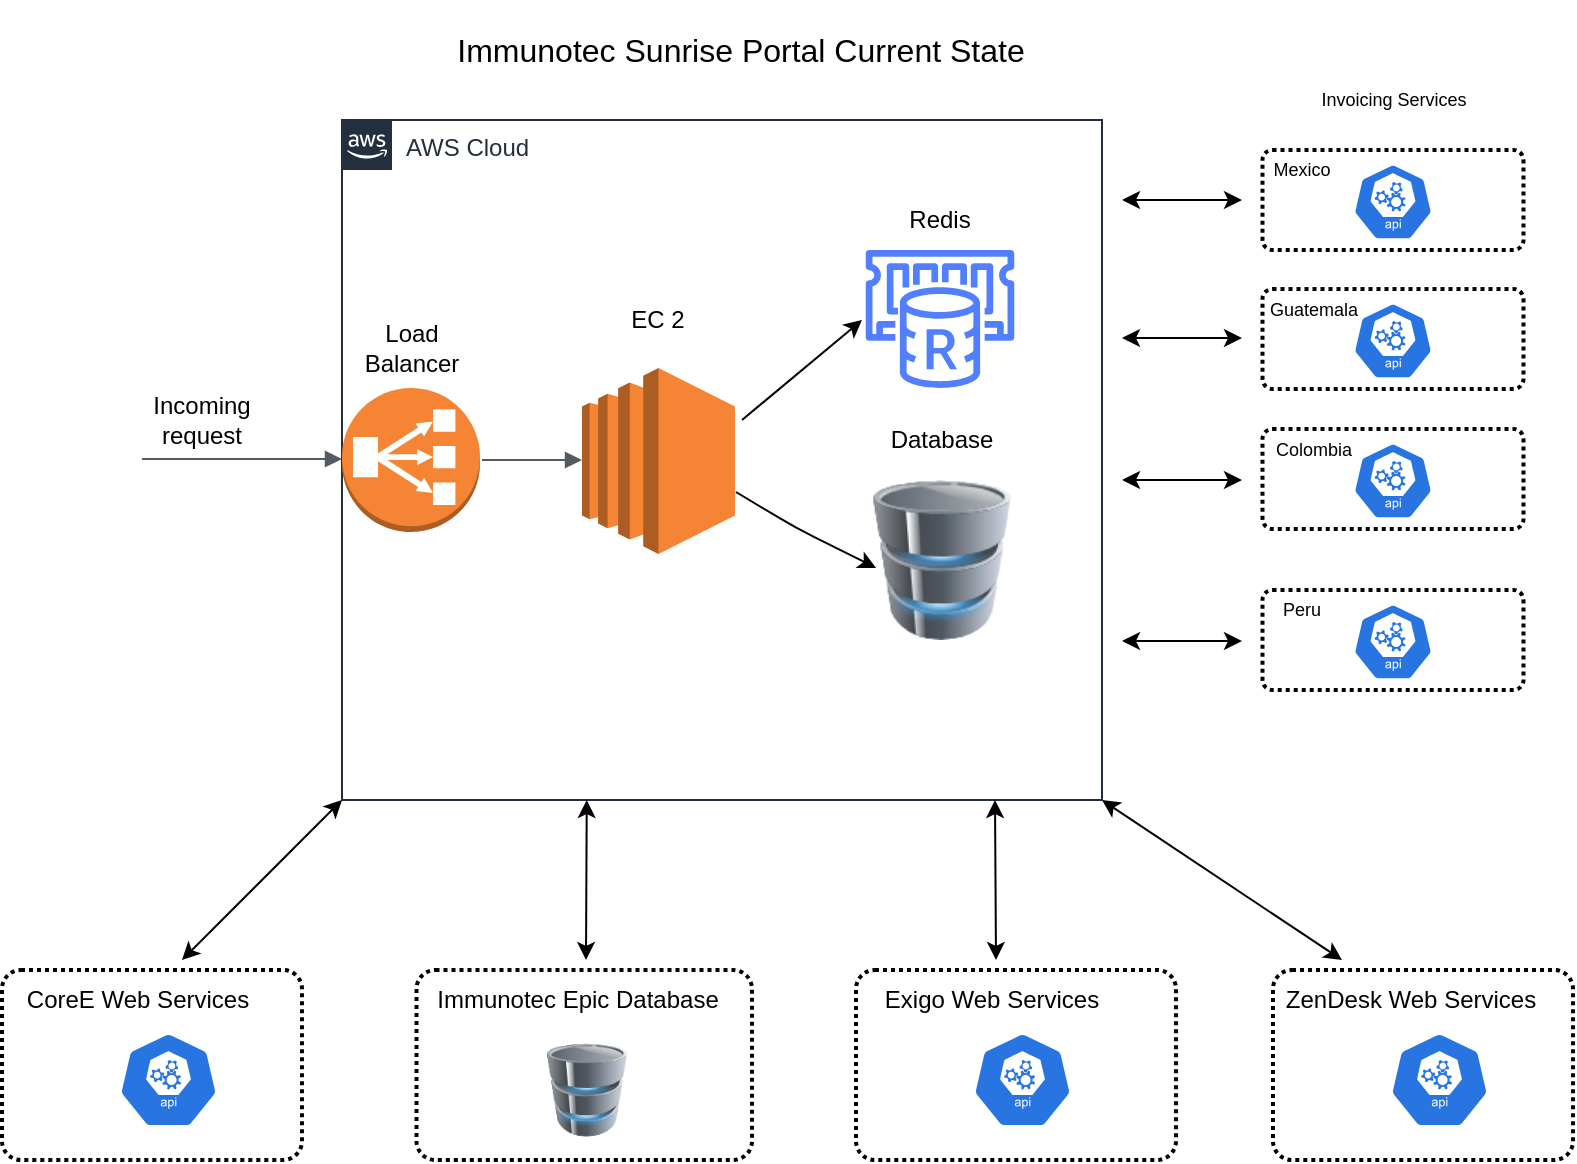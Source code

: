<mxfile version="15.0.5" type="github">
  <diagram id="cFiXvALZksI0QIa7OpRT" name="Page-1">
    <mxGraphModel dx="1306" dy="811" grid="1" gridSize="10" guides="1" tooltips="1" connect="1" arrows="1" fold="1" page="1" pageScale="1" pageWidth="850" pageHeight="1100" math="0" shadow="0">
      <root>
        <mxCell id="0" />
        <mxCell id="1" parent="0" />
        <mxCell id="X6bT7JPRpj6-fWHqidIX-1" value="AWS Cloud" style="points=[[0,0],[0.25,0],[0.5,0],[0.75,0],[1,0],[1,0.25],[1,0.5],[1,0.75],[1,1],[0.75,1],[0.5,1],[0.25,1],[0,1],[0,0.75],[0,0.5],[0,0.25]];outlineConnect=0;gradientColor=none;html=1;whiteSpace=wrap;fontSize=12;fontStyle=0;shape=mxgraph.aws4.group;grIcon=mxgraph.aws4.group_aws_cloud_alt;strokeColor=#232F3E;fillColor=none;verticalAlign=top;align=left;spacingLeft=30;fontColor=#232F3E;dashed=0;" vertex="1" parent="1">
          <mxGeometry x="200" y="70" width="380" height="340" as="geometry" />
        </mxCell>
        <mxCell id="X6bT7JPRpj6-fWHqidIX-3" value="" style="outlineConnect=0;dashed=0;verticalLabelPosition=bottom;verticalAlign=top;align=center;html=1;shape=mxgraph.aws3.classic_load_balancer;fillColor=#F58534;gradientColor=none;" vertex="1" parent="1">
          <mxGeometry x="200" y="204" width="69" height="72" as="geometry" />
        </mxCell>
        <mxCell id="X6bT7JPRpj6-fWHqidIX-4" value="" style="edgeStyle=orthogonalEdgeStyle;html=1;endArrow=block;elbow=vertical;startArrow=none;endFill=1;strokeColor=#545B64;rounded=0;" edge="1" parent="1">
          <mxGeometry width="100" relative="1" as="geometry">
            <mxPoint x="100" y="239.5" as="sourcePoint" />
            <mxPoint x="200" y="239.5" as="targetPoint" />
          </mxGeometry>
        </mxCell>
        <mxCell id="X6bT7JPRpj6-fWHqidIX-5" value="&lt;font style=&quot;font-size: 16px&quot;&gt;Immunotec Sunrise Portal Current State&lt;/font&gt;" style="text;html=1;strokeColor=none;fillColor=none;align=center;verticalAlign=middle;whiteSpace=wrap;rounded=0;" vertex="1" parent="1">
          <mxGeometry x="249" y="10" width="301" height="50" as="geometry" />
        </mxCell>
        <mxCell id="X6bT7JPRpj6-fWHqidIX-6" value="" style="outlineConnect=0;dashed=0;verticalLabelPosition=bottom;verticalAlign=top;align=center;html=1;shape=mxgraph.aws3.ec2;fillColor=#F58534;gradientColor=none;" vertex="1" parent="1">
          <mxGeometry x="320" y="194" width="76.5" height="93" as="geometry" />
        </mxCell>
        <mxCell id="X6bT7JPRpj6-fWHqidIX-7" value="" style="image;html=1;image=img/lib/clip_art/computers/Database_128x128.png" vertex="1" parent="1">
          <mxGeometry x="460" y="250" width="80" height="80" as="geometry" />
        </mxCell>
        <mxCell id="X6bT7JPRpj6-fWHqidIX-8" value="" style="outlineConnect=0;fontColor=#232F3E;gradientColor=none;fillColor=#527FFF;strokeColor=none;dashed=0;verticalLabelPosition=bottom;verticalAlign=top;align=center;html=1;fontSize=12;fontStyle=0;aspect=fixed;pointerEvents=1;shape=mxgraph.aws4.elasticache_for_redis;" vertex="1" parent="1">
          <mxGeometry x="460" y="135" width="78" height="69" as="geometry" />
        </mxCell>
        <mxCell id="X6bT7JPRpj6-fWHqidIX-9" value="Incoming request" style="text;html=1;strokeColor=none;fillColor=none;align=center;verticalAlign=middle;whiteSpace=wrap;rounded=0;" vertex="1" parent="1">
          <mxGeometry x="110" y="210" width="40" height="20" as="geometry" />
        </mxCell>
        <mxCell id="X6bT7JPRpj6-fWHqidIX-10" value="" style="edgeStyle=orthogonalEdgeStyle;html=1;endArrow=block;elbow=vertical;startArrow=none;endFill=1;strokeColor=#545B64;rounded=0;" edge="1" parent="1">
          <mxGeometry width="100" relative="1" as="geometry">
            <mxPoint x="270" y="240" as="sourcePoint" />
            <mxPoint x="320" y="240" as="targetPoint" />
            <Array as="points">
              <mxPoint x="320" y="240" />
              <mxPoint x="320" y="240" />
            </Array>
          </mxGeometry>
        </mxCell>
        <mxCell id="X6bT7JPRpj6-fWHqidIX-12" value="" style="endArrow=classic;html=1;" edge="1" parent="1">
          <mxGeometry width="50" height="50" relative="1" as="geometry">
            <mxPoint x="400" y="220" as="sourcePoint" />
            <mxPoint x="460" y="170" as="targetPoint" />
          </mxGeometry>
        </mxCell>
        <mxCell id="X6bT7JPRpj6-fWHqidIX-13" value="" style="endArrow=classic;html=1;entryX=0.737;entryY=0.941;entryDx=0;entryDy=0;entryPerimeter=0;" edge="1" parent="1">
          <mxGeometry width="50" height="50" relative="1" as="geometry">
            <mxPoint x="397" y="256" as="sourcePoint" />
            <mxPoint x="467.06" y="293.94" as="targetPoint" />
            <Array as="points">
              <mxPoint x="427" y="274" />
            </Array>
          </mxGeometry>
        </mxCell>
        <mxCell id="X6bT7JPRpj6-fWHqidIX-14" value="Load Balancer" style="text;html=1;strokeColor=none;fillColor=none;align=center;verticalAlign=middle;whiteSpace=wrap;rounded=0;" vertex="1" parent="1">
          <mxGeometry x="214.5" y="174" width="40" height="20" as="geometry" />
        </mxCell>
        <mxCell id="X6bT7JPRpj6-fWHqidIX-15" value="EC 2" style="text;html=1;strokeColor=none;fillColor=none;align=center;verticalAlign=middle;whiteSpace=wrap;rounded=0;" vertex="1" parent="1">
          <mxGeometry x="338.25" y="159.5" width="40" height="20" as="geometry" />
        </mxCell>
        <mxCell id="X6bT7JPRpj6-fWHqidIX-16" value="Redis" style="text;html=1;strokeColor=none;fillColor=none;align=center;verticalAlign=middle;whiteSpace=wrap;rounded=0;" vertex="1" parent="1">
          <mxGeometry x="479" y="110" width="40" height="20" as="geometry" />
        </mxCell>
        <mxCell id="X6bT7JPRpj6-fWHqidIX-17" value="Database" style="text;html=1;strokeColor=none;fillColor=none;align=center;verticalAlign=middle;whiteSpace=wrap;rounded=0;" vertex="1" parent="1">
          <mxGeometry x="480" y="220" width="40" height="20" as="geometry" />
        </mxCell>
        <mxCell id="X6bT7JPRpj6-fWHqidIX-20" value="" style="rounded=1;arcSize=10;dashed=1;fillColor=none;gradientColor=none;dashPattern=1 1;strokeWidth=2;" vertex="1" parent="1">
          <mxGeometry x="30" y="495" width="150" height="95" as="geometry" />
        </mxCell>
        <mxCell id="X6bT7JPRpj6-fWHqidIX-22" value="" style="rounded=1;arcSize=10;dashed=1;fillColor=none;gradientColor=none;dashPattern=1 1;strokeWidth=2;" vertex="1" parent="1">
          <mxGeometry x="237.25" y="495" width="167.75" height="95" as="geometry" />
        </mxCell>
        <mxCell id="X6bT7JPRpj6-fWHqidIX-23" value="" style="rounded=1;arcSize=10;dashed=1;fillColor=none;gradientColor=none;dashPattern=1 1;strokeWidth=2;" vertex="1" parent="1">
          <mxGeometry x="457" y="495" width="160" height="95" as="geometry" />
        </mxCell>
        <mxCell id="X6bT7JPRpj6-fWHqidIX-24" value="CoreE Web Services" style="text;html=1;strokeColor=none;fillColor=none;align=center;verticalAlign=middle;whiteSpace=wrap;rounded=0;" vertex="1" parent="1">
          <mxGeometry x="38" y="500" width="120" height="20" as="geometry" />
        </mxCell>
        <mxCell id="X6bT7JPRpj6-fWHqidIX-25" value="Immunotec Epic Database" style="text;html=1;strokeColor=none;fillColor=none;align=center;verticalAlign=middle;whiteSpace=wrap;rounded=0;" vertex="1" parent="1">
          <mxGeometry x="243" y="500" width="150" height="20" as="geometry" />
        </mxCell>
        <mxCell id="X6bT7JPRpj6-fWHqidIX-26" value="Exigo Web Services" style="text;html=1;strokeColor=none;fillColor=none;align=center;verticalAlign=middle;whiteSpace=wrap;rounded=0;" vertex="1" parent="1">
          <mxGeometry x="465" y="500" width="120" height="20" as="geometry" />
        </mxCell>
        <mxCell id="X6bT7JPRpj6-fWHqidIX-27" value="" style="html=1;dashed=0;whitespace=wrap;fillColor=#2875E2;strokeColor=#ffffff;points=[[0.005,0.63,0],[0.1,0.2,0],[0.9,0.2,0],[0.5,0,0],[0.995,0.63,0],[0.72,0.99,0],[0.5,1,0],[0.28,0.99,0]];shape=mxgraph.kubernetes.icon;prIcon=api" vertex="1" parent="1">
          <mxGeometry x="88.25" y="526" width="50" height="48" as="geometry" />
        </mxCell>
        <mxCell id="X6bT7JPRpj6-fWHqidIX-28" value="" style="html=1;dashed=0;whitespace=wrap;fillColor=#2875E2;strokeColor=#ffffff;points=[[0.005,0.63,0],[0.1,0.2,0],[0.9,0.2,0],[0.5,0,0],[0.995,0.63,0],[0.72,0.99,0],[0.5,1,0],[0.28,0.99,0]];shape=mxgraph.kubernetes.icon;prIcon=api" vertex="1" parent="1">
          <mxGeometry x="515.25" y="526" width="50" height="48" as="geometry" />
        </mxCell>
        <mxCell id="X6bT7JPRpj6-fWHqidIX-29" value="" style="image;html=1;image=img/lib/clip_art/computers/Database_128x128.png" vertex="1" parent="1">
          <mxGeometry x="302.5" y="520" width="40" height="70" as="geometry" />
        </mxCell>
        <mxCell id="X6bT7JPRpj6-fWHqidIX-30" value="" style="endArrow=classic;startArrow=classic;html=1;" edge="1" parent="1">
          <mxGeometry width="50" height="50" relative="1" as="geometry">
            <mxPoint x="120" y="490" as="sourcePoint" />
            <mxPoint x="200" y="410" as="targetPoint" />
          </mxGeometry>
        </mxCell>
        <mxCell id="X6bT7JPRpj6-fWHqidIX-31" value="" style="endArrow=classic;startArrow=classic;html=1;" edge="1" parent="1">
          <mxGeometry width="50" height="50" relative="1" as="geometry">
            <mxPoint x="322" y="490" as="sourcePoint" />
            <mxPoint x="322.37" y="410" as="targetPoint" />
          </mxGeometry>
        </mxCell>
        <mxCell id="X6bT7JPRpj6-fWHqidIX-32" value="" style="endArrow=classic;startArrow=classic;html=1;" edge="1" parent="1">
          <mxGeometry width="50" height="50" relative="1" as="geometry">
            <mxPoint x="527" y="490" as="sourcePoint" />
            <mxPoint x="526.5" y="410" as="targetPoint" />
          </mxGeometry>
        </mxCell>
        <mxCell id="X6bT7JPRpj6-fWHqidIX-36" value="" style="rounded=1;arcSize=10;dashed=1;fillColor=none;gradientColor=none;dashPattern=1 1;strokeWidth=2;" vertex="1" parent="1">
          <mxGeometry x="660.25" y="85" width="130.5" height="50" as="geometry" />
        </mxCell>
        <mxCell id="X6bT7JPRpj6-fWHqidIX-39" value="Mexico" style="text;html=1;strokeColor=none;fillColor=none;align=center;verticalAlign=middle;whiteSpace=wrap;rounded=0;fontSize=9;" vertex="1" parent="1">
          <mxGeometry x="660.25" y="85" width="40" height="20" as="geometry" />
        </mxCell>
        <mxCell id="X6bT7JPRpj6-fWHqidIX-40" value="" style="html=1;dashed=0;whitespace=wrap;fillColor=#2875E2;strokeColor=#ffffff;points=[[0.005,0.63,0],[0.1,0.2,0],[0.9,0.2,0],[0.5,0,0],[0.995,0.63,0],[0.72,0.99,0],[0.5,1,0],[0.28,0.99,0]];shape=mxgraph.kubernetes.icon;prIcon=api" vertex="1" parent="1">
          <mxGeometry x="705.5" y="87" width="40" height="48" as="geometry" />
        </mxCell>
        <mxCell id="X6bT7JPRpj6-fWHqidIX-41" value="" style="rounded=1;arcSize=10;dashed=1;fillColor=none;gradientColor=none;dashPattern=1 1;strokeWidth=2;" vertex="1" parent="1">
          <mxGeometry x="660.25" y="154.5" width="130.5" height="50" as="geometry" />
        </mxCell>
        <mxCell id="X6bT7JPRpj6-fWHqidIX-42" value="Guatemala" style="text;html=1;strokeColor=none;fillColor=none;align=center;verticalAlign=middle;whiteSpace=wrap;rounded=0;fontSize=9;" vertex="1" parent="1">
          <mxGeometry x="665.5" y="154.5" width="40" height="20" as="geometry" />
        </mxCell>
        <mxCell id="X6bT7JPRpj6-fWHqidIX-43" value="" style="html=1;dashed=0;whitespace=wrap;fillColor=#2875E2;strokeColor=#ffffff;points=[[0.005,0.63,0],[0.1,0.2,0],[0.9,0.2,0],[0.5,0,0],[0.995,0.63,0],[0.72,0.99,0],[0.5,1,0],[0.28,0.99,0]];shape=mxgraph.kubernetes.icon;prIcon=api" vertex="1" parent="1">
          <mxGeometry x="705.5" y="156.5" width="40" height="48" as="geometry" />
        </mxCell>
        <mxCell id="X6bT7JPRpj6-fWHqidIX-44" value="" style="rounded=1;arcSize=10;dashed=1;fillColor=none;gradientColor=none;dashPattern=1 1;strokeWidth=2;" vertex="1" parent="1">
          <mxGeometry x="660.25" y="224.5" width="130.5" height="50" as="geometry" />
        </mxCell>
        <mxCell id="X6bT7JPRpj6-fWHqidIX-45" value="Colombia" style="text;html=1;strokeColor=none;fillColor=none;align=center;verticalAlign=middle;whiteSpace=wrap;rounded=0;fontSize=9;" vertex="1" parent="1">
          <mxGeometry x="665.5" y="224.5" width="40" height="20" as="geometry" />
        </mxCell>
        <mxCell id="X6bT7JPRpj6-fWHqidIX-46" value="" style="html=1;dashed=0;whitespace=wrap;fillColor=#2875E2;strokeColor=#ffffff;points=[[0.005,0.63,0],[0.1,0.2,0],[0.9,0.2,0],[0.5,0,0],[0.995,0.63,0],[0.72,0.99,0],[0.5,1,0],[0.28,0.99,0]];shape=mxgraph.kubernetes.icon;prIcon=api" vertex="1" parent="1">
          <mxGeometry x="705.5" y="226.5" width="40" height="48" as="geometry" />
        </mxCell>
        <mxCell id="X6bT7JPRpj6-fWHqidIX-47" value="" style="rounded=1;arcSize=10;dashed=1;fillColor=none;gradientColor=none;dashPattern=1 1;strokeWidth=2;" vertex="1" parent="1">
          <mxGeometry x="660.25" y="305" width="130.5" height="50" as="geometry" />
        </mxCell>
        <mxCell id="X6bT7JPRpj6-fWHqidIX-48" value="Peru" style="text;html=1;strokeColor=none;fillColor=none;align=center;verticalAlign=middle;whiteSpace=wrap;rounded=0;fontSize=9;" vertex="1" parent="1">
          <mxGeometry x="660.25" y="305" width="40" height="20" as="geometry" />
        </mxCell>
        <mxCell id="X6bT7JPRpj6-fWHqidIX-49" value="" style="html=1;dashed=0;whitespace=wrap;fillColor=#2875E2;strokeColor=#ffffff;points=[[0.005,0.63,0],[0.1,0.2,0],[0.9,0.2,0],[0.5,0,0],[0.995,0.63,0],[0.72,0.99,0],[0.5,1,0],[0.28,0.99,0]];shape=mxgraph.kubernetes.icon;prIcon=api" vertex="1" parent="1">
          <mxGeometry x="705.5" y="307" width="40" height="48" as="geometry" />
        </mxCell>
        <mxCell id="X6bT7JPRpj6-fWHqidIX-50" value="" style="rounded=1;arcSize=10;dashed=1;fillColor=none;gradientColor=none;dashPattern=1 1;strokeWidth=2;" vertex="1" parent="1">
          <mxGeometry x="665.5" y="495" width="150" height="95" as="geometry" />
        </mxCell>
        <mxCell id="X6bT7JPRpj6-fWHqidIX-51" value="ZenDesk Web Services" style="text;html=1;strokeColor=none;fillColor=none;align=center;verticalAlign=middle;whiteSpace=wrap;rounded=0;" vertex="1" parent="1">
          <mxGeometry x="665.5" y="500" width="136.5" height="20" as="geometry" />
        </mxCell>
        <mxCell id="X6bT7JPRpj6-fWHqidIX-52" value="" style="html=1;dashed=0;whitespace=wrap;fillColor=#2875E2;strokeColor=#ffffff;points=[[0.005,0.63,0],[0.1,0.2,0],[0.9,0.2,0],[0.5,0,0],[0.995,0.63,0],[0.72,0.99,0],[0.5,1,0],[0.28,0.99,0]];shape=mxgraph.kubernetes.icon;prIcon=api" vertex="1" parent="1">
          <mxGeometry x="723.75" y="526" width="50" height="48" as="geometry" />
        </mxCell>
        <mxCell id="X6bT7JPRpj6-fWHqidIX-53" value="" style="endArrow=classic;startArrow=classic;html=1;entryX=0.75;entryY=1;entryDx=0;entryDy=0;" edge="1" parent="1">
          <mxGeometry width="50" height="50" relative="1" as="geometry">
            <mxPoint x="700" y="490" as="sourcePoint" />
            <mxPoint x="580" y="410" as="targetPoint" />
          </mxGeometry>
        </mxCell>
        <mxCell id="X6bT7JPRpj6-fWHqidIX-55" value="" style="endArrow=classic;startArrow=classic;html=1;fontSize=9;" edge="1" parent="1">
          <mxGeometry width="50" height="50" relative="1" as="geometry">
            <mxPoint x="590" y="110" as="sourcePoint" />
            <mxPoint x="650" y="110" as="targetPoint" />
          </mxGeometry>
        </mxCell>
        <mxCell id="X6bT7JPRpj6-fWHqidIX-56" value="" style="endArrow=classic;startArrow=classic;html=1;fontSize=9;" edge="1" parent="1">
          <mxGeometry width="50" height="50" relative="1" as="geometry">
            <mxPoint x="590" y="179" as="sourcePoint" />
            <mxPoint x="650" y="179" as="targetPoint" />
          </mxGeometry>
        </mxCell>
        <mxCell id="X6bT7JPRpj6-fWHqidIX-57" value="" style="endArrow=classic;startArrow=classic;html=1;fontSize=9;" edge="1" parent="1">
          <mxGeometry width="50" height="50" relative="1" as="geometry">
            <mxPoint x="590" y="250" as="sourcePoint" />
            <mxPoint x="650" y="250" as="targetPoint" />
          </mxGeometry>
        </mxCell>
        <mxCell id="X6bT7JPRpj6-fWHqidIX-58" value="" style="endArrow=classic;startArrow=classic;html=1;fontSize=9;" edge="1" parent="1">
          <mxGeometry width="50" height="50" relative="1" as="geometry">
            <mxPoint x="590" y="330.5" as="sourcePoint" />
            <mxPoint x="650" y="330.5" as="targetPoint" />
          </mxGeometry>
        </mxCell>
        <mxCell id="X6bT7JPRpj6-fWHqidIX-59" value="Invoicing Services" style="text;html=1;strokeColor=none;fillColor=none;align=center;verticalAlign=middle;whiteSpace=wrap;rounded=0;fontSize=9;" vertex="1" parent="1">
          <mxGeometry x="680.5" y="50" width="90" height="20" as="geometry" />
        </mxCell>
      </root>
    </mxGraphModel>
  </diagram>
</mxfile>
